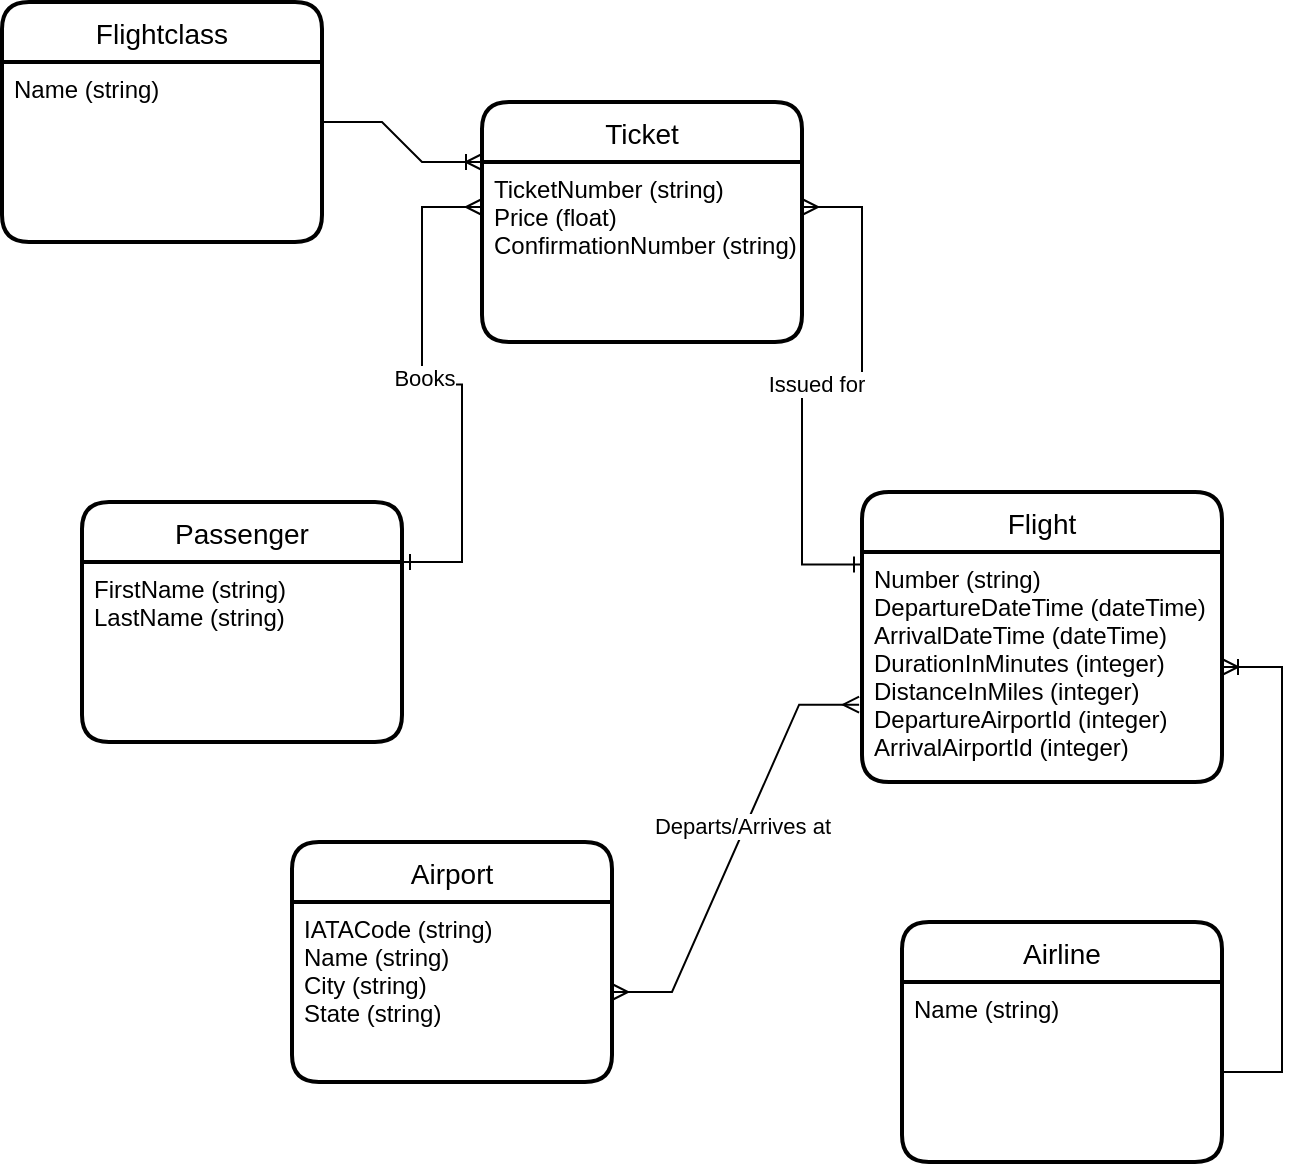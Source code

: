 <mxfile version="20.0.1" type="github"><diagram id="AEIvUYQz6UXtaU0-8Brc" name="Page-1"><mxGraphModel dx="1038" dy="571" grid="1" gridSize="10" guides="1" tooltips="1" connect="1" arrows="1" fold="1" page="1" pageScale="1" pageWidth="850" pageHeight="1100" math="0" shadow="0"><root><mxCell id="0"/><mxCell id="1" parent="0"/><mxCell id="gnzHhQN_aebg83lBukrR-3" value="Passenger" style="swimlane;childLayout=stackLayout;horizontal=1;startSize=30;horizontalStack=0;rounded=1;fontSize=14;fontStyle=0;strokeWidth=2;resizeParent=0;resizeLast=1;shadow=0;dashed=0;align=center;" vertex="1" parent="1"><mxGeometry x="160" y="370" width="160" height="120" as="geometry"/></mxCell><mxCell id="gnzHhQN_aebg83lBukrR-4" value="FirstName (string)&#10;LastName (string)" style="align=left;strokeColor=none;fillColor=none;spacingLeft=4;fontSize=12;verticalAlign=top;resizable=0;rotatable=0;part=1;" vertex="1" parent="gnzHhQN_aebg83lBukrR-3"><mxGeometry y="30" width="160" height="90" as="geometry"/></mxCell><mxCell id="gnzHhQN_aebg83lBukrR-7" value="Flight" style="swimlane;childLayout=stackLayout;horizontal=1;startSize=30;horizontalStack=0;rounded=1;fontSize=14;fontStyle=0;strokeWidth=2;resizeParent=0;resizeLast=1;shadow=0;dashed=0;align=center;" vertex="1" parent="1"><mxGeometry x="550" y="365" width="180" height="145" as="geometry"/></mxCell><mxCell id="gnzHhQN_aebg83lBukrR-8" value="Number (string)&#10;DepartureDateTime (dateTime)&#10;ArrivalDateTime (dateTime)&#10;DurationInMinutes (integer)&#10;DistanceInMiles (integer)&#10;DepartureAirportId (integer)&#10;ArrivalAirportId (integer)" style="align=left;strokeColor=none;fillColor=none;spacingLeft=4;fontSize=12;verticalAlign=top;resizable=0;rotatable=0;part=1;" vertex="1" parent="gnzHhQN_aebg83lBukrR-7"><mxGeometry y="30" width="180" height="115" as="geometry"/></mxCell><mxCell id="gnzHhQN_aebg83lBukrR-18" value="Airport" style="swimlane;childLayout=stackLayout;horizontal=1;startSize=30;horizontalStack=0;rounded=1;fontSize=14;fontStyle=0;strokeWidth=2;resizeParent=0;resizeLast=1;shadow=0;dashed=0;align=center;" vertex="1" parent="1"><mxGeometry x="265" y="540" width="160" height="120" as="geometry"/></mxCell><mxCell id="gnzHhQN_aebg83lBukrR-19" value="IATACode (string)&#10;Name (string)&#10;City (string)&#10;State (string)" style="align=left;strokeColor=none;fillColor=none;spacingLeft=4;fontSize=12;verticalAlign=top;resizable=0;rotatable=0;part=1;" vertex="1" parent="gnzHhQN_aebg83lBukrR-18"><mxGeometry y="30" width="160" height="90" as="geometry"/></mxCell><mxCell id="gnzHhQN_aebg83lBukrR-21" value="" style="edgeStyle=entityRelationEdgeStyle;fontSize=12;html=1;endArrow=ERmany;startArrow=ERmany;rounded=0;entryX=-0.008;entryY=0.664;entryDx=0;entryDy=0;entryPerimeter=0;" edge="1" parent="1" source="gnzHhQN_aebg83lBukrR-19" target="gnzHhQN_aebg83lBukrR-8"><mxGeometry width="100" height="100" relative="1" as="geometry"><mxPoint x="370" y="640" as="sourcePoint"/><mxPoint x="470" y="540" as="targetPoint"/></mxGeometry></mxCell><mxCell id="gnzHhQN_aebg83lBukrR-23" value="Departs/Arrives at" style="edgeLabel;html=1;align=center;verticalAlign=middle;resizable=0;points=[];" vertex="1" connectable="0" parent="gnzHhQN_aebg83lBukrR-21"><mxGeometry x="0.106" y="2" relative="1" as="geometry"><mxPoint as="offset"/></mxGeometry></mxCell><mxCell id="gnzHhQN_aebg83lBukrR-24" value="Ticket" style="swimlane;childLayout=stackLayout;horizontal=1;startSize=30;horizontalStack=0;rounded=1;fontSize=14;fontStyle=0;strokeWidth=2;resizeParent=0;resizeLast=1;shadow=0;dashed=0;align=center;" vertex="1" parent="1"><mxGeometry x="360" y="170" width="160" height="120" as="geometry"/></mxCell><mxCell id="gnzHhQN_aebg83lBukrR-25" value="TicketNumber (string)&#10;Price (float)&#10;ConfirmationNumber (string)" style="align=left;strokeColor=none;fillColor=none;spacingLeft=4;fontSize=12;verticalAlign=top;resizable=0;rotatable=0;part=1;" vertex="1" parent="gnzHhQN_aebg83lBukrR-24"><mxGeometry y="30" width="160" height="90" as="geometry"/></mxCell><mxCell id="gnzHhQN_aebg83lBukrR-27" value="" style="edgeStyle=entityRelationEdgeStyle;fontSize=12;html=1;endArrow=ERmany;startArrow=ERone;rounded=0;entryX=0;entryY=0.25;entryDx=0;entryDy=0;exitX=1;exitY=0;exitDx=0;exitDy=0;startFill=0;" edge="1" parent="1" source="gnzHhQN_aebg83lBukrR-4" target="gnzHhQN_aebg83lBukrR-25"><mxGeometry width="100" height="100" relative="1" as="geometry"><mxPoint x="190" y="280" as="sourcePoint"/><mxPoint x="310" y="240" as="targetPoint"/></mxGeometry></mxCell><mxCell id="gnzHhQN_aebg83lBukrR-28" value="Books" style="edgeLabel;html=1;align=center;verticalAlign=middle;resizable=0;points=[];" vertex="1" connectable="0" parent="gnzHhQN_aebg83lBukrR-27"><mxGeometry x="0.122" y="2" relative="1" as="geometry"><mxPoint x="3" y="2" as="offset"/></mxGeometry></mxCell><mxCell id="gnzHhQN_aebg83lBukrR-29" value="" style="edgeStyle=entityRelationEdgeStyle;fontSize=12;html=1;endArrow=ERmany;startArrow=ERone;rounded=0;exitX=0;exitY=0.25;exitDx=0;exitDy=0;entryX=1;entryY=0.25;entryDx=0;entryDy=0;startFill=0;" edge="1" parent="1" source="gnzHhQN_aebg83lBukrR-7" target="gnzHhQN_aebg83lBukrR-25"><mxGeometry width="100" height="100" relative="1" as="geometry"><mxPoint x="480" y="350" as="sourcePoint"/><mxPoint x="580" y="250" as="targetPoint"/></mxGeometry></mxCell><mxCell id="gnzHhQN_aebg83lBukrR-30" value="Issued for" style="edgeLabel;html=1;align=center;verticalAlign=middle;resizable=0;points=[];" vertex="1" connectable="0" parent="gnzHhQN_aebg83lBukrR-29"><mxGeometry x="-0.062" y="1" relative="1" as="geometry"><mxPoint as="offset"/></mxGeometry></mxCell><mxCell id="gnzHhQN_aebg83lBukrR-31" value="Airline" style="swimlane;childLayout=stackLayout;horizontal=1;startSize=30;horizontalStack=0;rounded=1;fontSize=14;fontStyle=0;strokeWidth=2;resizeParent=0;resizeLast=1;shadow=0;dashed=0;align=center;" vertex="1" parent="1"><mxGeometry x="570" y="580" width="160" height="120" as="geometry"/></mxCell><mxCell id="gnzHhQN_aebg83lBukrR-32" value="Name (string)" style="align=left;strokeColor=none;fillColor=none;spacingLeft=4;fontSize=12;verticalAlign=top;resizable=0;rotatable=0;part=1;" vertex="1" parent="gnzHhQN_aebg83lBukrR-31"><mxGeometry y="30" width="160" height="90" as="geometry"/></mxCell><mxCell id="gnzHhQN_aebg83lBukrR-35" value="" style="edgeStyle=entityRelationEdgeStyle;fontSize=12;html=1;endArrow=ERoneToMany;rounded=0;entryX=1;entryY=0.5;entryDx=0;entryDy=0;exitX=1;exitY=0.5;exitDx=0;exitDy=0;" edge="1" parent="1" source="gnzHhQN_aebg83lBukrR-32" target="gnzHhQN_aebg83lBukrR-8"><mxGeometry width="100" height="100" relative="1" as="geometry"><mxPoint x="750" y="780" as="sourcePoint"/><mxPoint x="800" y="450" as="targetPoint"/></mxGeometry></mxCell><mxCell id="gnzHhQN_aebg83lBukrR-36" value="Flightclass" style="swimlane;childLayout=stackLayout;horizontal=1;startSize=30;horizontalStack=0;rounded=1;fontSize=14;fontStyle=0;strokeWidth=2;resizeParent=0;resizeLast=1;shadow=0;dashed=0;align=center;" vertex="1" parent="1"><mxGeometry x="120" y="120" width="160" height="120" as="geometry"/></mxCell><mxCell id="gnzHhQN_aebg83lBukrR-37" value="Name (string)" style="align=left;strokeColor=none;fillColor=none;spacingLeft=4;fontSize=12;verticalAlign=top;resizable=0;rotatable=0;part=1;" vertex="1" parent="gnzHhQN_aebg83lBukrR-36"><mxGeometry y="30" width="160" height="90" as="geometry"/></mxCell><mxCell id="gnzHhQN_aebg83lBukrR-38" value="" style="edgeStyle=entityRelationEdgeStyle;fontSize=12;html=1;endArrow=ERoneToMany;rounded=0;exitX=1;exitY=0.333;exitDx=0;exitDy=0;exitPerimeter=0;entryX=0;entryY=0;entryDx=0;entryDy=0;" edge="1" parent="1" source="gnzHhQN_aebg83lBukrR-37" target="gnzHhQN_aebg83lBukrR-25"><mxGeometry width="100" height="100" relative="1" as="geometry"><mxPoint x="290" y="180" as="sourcePoint"/><mxPoint x="390" y="80" as="targetPoint"/></mxGeometry></mxCell></root></mxGraphModel></diagram></mxfile>